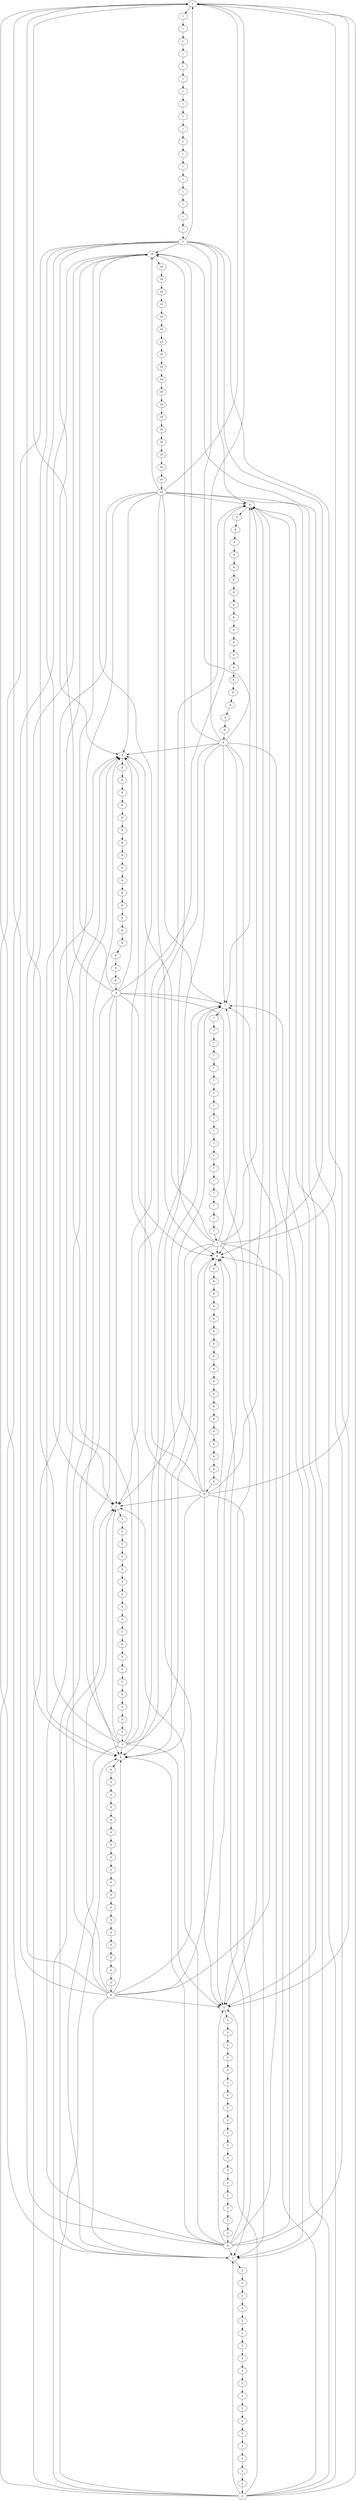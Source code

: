 digraph causal
{
	0 [label="1"]	
	1 [label="1"]	
	2 [label="1"]	
	3 [label="1"]	
	4 [label="1"]	
	5 [label="1"]	
	6 [label="1"]	
	7 [label="1"]	
	8 [label="1"]	
	9 [label="1"]	
	10 [label="1"]	
	11 [label="1"]	
	12 [label="1"]	
	13 [label="1"]	
	14 [label="1"]	
	15 [label="1"]	
	16 [label="1"]	
	17 [label="1"]	
	18 [label="1"]	
	19 [label="1"]	
	20 [label="2"]	
	21 [label="2"]	
	22 [label="2"]	
	23 [label="2"]	
	24 [label="2"]	
	25 [label="2"]	
	26 [label="2"]	
	27 [label="2"]	
	28 [label="2"]	
	29 [label="2"]	
	30 [label="2"]	
	31 [label="2"]	
	32 [label="2"]	
	33 [label="2"]	
	34 [label="2"]	
	35 [label="2"]	
	36 [label="2"]	
	37 [label="2"]	
	38 [label="2"]	
	39 [label="2"]	
	40 [label="3"]	
	41 [label="3"]	
	42 [label="3"]	
	43 [label="3"]	
	44 [label="3"]	
	45 [label="3"]	
	46 [label="3"]	
	47 [label="3"]	
	48 [label="3"]	
	49 [label="3"]	
	50 [label="3"]	
	51 [label="3"]	
	52 [label="3"]	
	53 [label="3"]	
	54 [label="3"]	
	55 [label="3"]	
	56 [label="3"]	
	57 [label="3"]	
	58 [label="3"]	
	59 [label="3"]	
	60 [label="4"]	
	61 [label="4"]	
	62 [label="4"]	
	63 [label="4"]	
	64 [label="4"]	
	65 [label="4"]	
	66 [label="4"]	
	67 [label="4"]	
	68 [label="4"]	
	69 [label="4"]	
	70 [label="4"]	
	71 [label="4"]	
	72 [label="4"]	
	73 [label="4"]	
	74 [label="4"]	
	75 [label="4"]	
	76 [label="4"]	
	77 [label="4"]	
	78 [label="4"]	
	79 [label="4"]	
	80 [label="5"]	
	81 [label="5"]	
	82 [label="5"]	
	83 [label="5"]	
	84 [label="5"]	
	85 [label="5"]	
	86 [label="5"]	
	87 [label="5"]	
	88 [label="5"]	
	89 [label="5"]	
	90 [label="5"]	
	91 [label="5"]	
	92 [label="5"]	
	93 [label="5"]	
	94 [label="5"]	
	95 [label="5"]	
	96 [label="5"]	
	97 [label="5"]	
	98 [label="5"]	
	99 [label="5"]	
	100 [label="6"]	
	101 [label="6"]	
	102 [label="6"]	
	103 [label="6"]	
	104 [label="6"]	
	105 [label="6"]	
	106 [label="6"]	
	107 [label="6"]	
	108 [label="6"]	
	109 [label="6"]	
	110 [label="6"]	
	111 [label="6"]	
	112 [label="6"]	
	113 [label="6"]	
	114 [label="6"]	
	115 [label="6"]	
	116 [label="6"]	
	117 [label="6"]	
	118 [label="6"]	
	119 [label="6"]	
	120 [label="7"]	
	121 [label="7"]	
	122 [label="7"]	
	123 [label="7"]	
	124 [label="7"]	
	125 [label="7"]	
	126 [label="7"]	
	127 [label="7"]	
	128 [label="7"]	
	129 [label="7"]	
	130 [label="7"]	
	131 [label="7"]	
	132 [label="7"]	
	133 [label="7"]	
	134 [label="7"]	
	135 [label="7"]	
	136 [label="7"]	
	137 [label="7"]	
	138 [label="7"]	
	139 [label="7"]	
	140 [label="8"]	
	141 [label="8"]	
	142 [label="8"]	
	143 [label="8"]	
	144 [label="8"]	
	145 [label="8"]	
	146 [label="8"]	
	147 [label="8"]	
	148 [label="8"]	
	149 [label="8"]	
	150 [label="8"]	
	151 [label="8"]	
	152 [label="8"]	
	153 [label="8"]	
	154 [label="8"]	
	155 [label="8"]	
	156 [label="8"]	
	157 [label="8"]	
	158 [label="8"]	
	159 [label="8"]	
	160 [label="9"]	
	161 [label="9"]	
	162 [label="9"]	
	163 [label="9"]	
	164 [label="9"]	
	165 [label="9"]	
	166 [label="9"]	
	167 [label="9"]	
	168 [label="9"]	
	169 [label="9"]	
	170 [label="9"]	
	171 [label="9"]	
	172 [label="9"]	
	173 [label="9"]	
	174 [label="9"]	
	175 [label="9"]	
	176 [label="9"]	
	177 [label="9"]	
	178 [label="9"]	
	179 [label="9"]	
	180 [label="10"]	
	181 [label="10"]	
	182 [label="10"]	
	183 [label="10"]	
	184 [label="10"]	
	185 [label="10"]	
	186 [label="10"]	
	187 [label="10"]	
	188 [label="10"]	
	189 [label="10"]	
	190 [label="10"]	
	191 [label="10"]	
	192 [label="10"]	
	193 [label="10"]	
	194 [label="10"]	
	195 [label="10"]	
	196 [label="10"]	
	197 [label="10"]	
	198 [label="10"]	
	199 [label="10"]	
	0 -> 1
	1 -> 2
	2 -> 3
	3 -> 4
	4 -> 5
	5 -> 6
	6 -> 7
	7 -> 8
	8 -> 9
	9 -> 10
	10 -> 11
	11 -> 12
	12 -> 13
	13 -> 14
	14 -> 15
	15 -> 16
	16 -> 17
	17 -> 18
	18 -> 19
	20 -> 21
	21 -> 22
	22 -> 23
	23 -> 24
	24 -> 25
	25 -> 26
	26 -> 27
	27 -> 28
	28 -> 29
	29 -> 30
	30 -> 31
	31 -> 32
	32 -> 33
	33 -> 34
	34 -> 35
	35 -> 36
	36 -> 37
	37 -> 38
	38 -> 39
	40 -> 41
	41 -> 42
	42 -> 43
	43 -> 44
	44 -> 45
	45 -> 46
	46 -> 47
	47 -> 48
	48 -> 49
	49 -> 50
	50 -> 51
	51 -> 52
	52 -> 53
	53 -> 54
	54 -> 55
	55 -> 56
	56 -> 57
	57 -> 58
	58 -> 59
	60 -> 61
	61 -> 62
	62 -> 63
	63 -> 64
	64 -> 65
	65 -> 66
	66 -> 67
	67 -> 68
	68 -> 69
	69 -> 70
	70 -> 71
	71 -> 72
	72 -> 73
	73 -> 74
	74 -> 75
	75 -> 76
	76 -> 77
	77 -> 78
	78 -> 79
	80 -> 81
	81 -> 82
	82 -> 83
	83 -> 84
	84 -> 85
	85 -> 86
	86 -> 87
	87 -> 88
	88 -> 89
	89 -> 90
	90 -> 91
	91 -> 92
	92 -> 93
	93 -> 94
	94 -> 95
	95 -> 96
	96 -> 97
	97 -> 98
	98 -> 99
	100 -> 101
	101 -> 102
	102 -> 103
	103 -> 104
	104 -> 105
	105 -> 106
	106 -> 107
	107 -> 108
	108 -> 109
	109 -> 110
	110 -> 111
	111 -> 112
	112 -> 113
	113 -> 114
	114 -> 115
	115 -> 116
	116 -> 117
	117 -> 118
	118 -> 119
	120 -> 121
	121 -> 122
	122 -> 123
	123 -> 124
	124 -> 125
	125 -> 126
	126 -> 127
	127 -> 128
	128 -> 129
	129 -> 130
	130 -> 131
	131 -> 132
	132 -> 133
	133 -> 134
	134 -> 135
	135 -> 136
	136 -> 137
	137 -> 138
	138 -> 139
	140 -> 141
	141 -> 142
	142 -> 143
	143 -> 144
	144 -> 145
	145 -> 146
	146 -> 147
	147 -> 148
	148 -> 149
	149 -> 150
	150 -> 151
	151 -> 152
	152 -> 153
	153 -> 154
	154 -> 155
	155 -> 156
	156 -> 157
	157 -> 158
	158 -> 159
	160 -> 161
	161 -> 162
	162 -> 163
	163 -> 164
	164 -> 165
	165 -> 166
	166 -> 167
	167 -> 168
	168 -> 169
	169 -> 170
	170 -> 171
	171 -> 172
	172 -> 173
	173 -> 174
	174 -> 175
	175 -> 176
	176 -> 177
	177 -> 178
	178 -> 179
	180 -> 181
	181 -> 182
	182 -> 183
	183 -> 184
	184 -> 185
	185 -> 186
	186 -> 187
	187 -> 188
	188 -> 189
	189 -> 190
	190 -> 191
	191 -> 192
	192 -> 193
	193 -> 194
	194 -> 195
	195 -> 196
	196 -> 197
	197 -> 198
	198 -> 199
	19 -> 0
	19 -> 20
	19 -> 40
	19 -> 60
	19 -> 80
	19 -> 100
	19 -> 120
	19 -> 140
	19 -> 160
	19 -> 180
	39 -> 0
	39 -> 20
	39 -> 40
	39 -> 60
	39 -> 80
	39 -> 100
	39 -> 120
	39 -> 140
	39 -> 160
	39 -> 180
	59 -> 0
	59 -> 20
	59 -> 40
	59 -> 60
	59 -> 80
	59 -> 100
	59 -> 120
	59 -> 140
	59 -> 160
	59 -> 180
	79 -> 0
	79 -> 20
	79 -> 40
	79 -> 60
	79 -> 80
	79 -> 100
	79 -> 120
	79 -> 140
	79 -> 160
	79 -> 180
	99 -> 0
	99 -> 20
	99 -> 40
	99 -> 60
	99 -> 80
	99 -> 100
	99 -> 120
	99 -> 140
	99 -> 160
	99 -> 180
	119 -> 0
	119 -> 20
	119 -> 40
	119 -> 60
	119 -> 80
	119 -> 100
	119 -> 120
	119 -> 140
	119 -> 160
	119 -> 180
	139 -> 0
	139 -> 20
	139 -> 40
	139 -> 60
	139 -> 80
	139 -> 100
	139 -> 120
	139 -> 140
	139 -> 160
	139 -> 180
	159 -> 0
	159 -> 20
	159 -> 40
	159 -> 60
	159 -> 80
	159 -> 100
	159 -> 120
	159 -> 140
	159 -> 160
	159 -> 180
	179 -> 0
	179 -> 20
	179 -> 40
	179 -> 60
	179 -> 80
	179 -> 100
	179 -> 120
	179 -> 140
	179 -> 160
	179 -> 180
	199 -> 0
	199 -> 20
	199 -> 40
	199 -> 60
	199 -> 80
	199 -> 100
	199 -> 120
	199 -> 140
	199 -> 160
	199 -> 180
}
